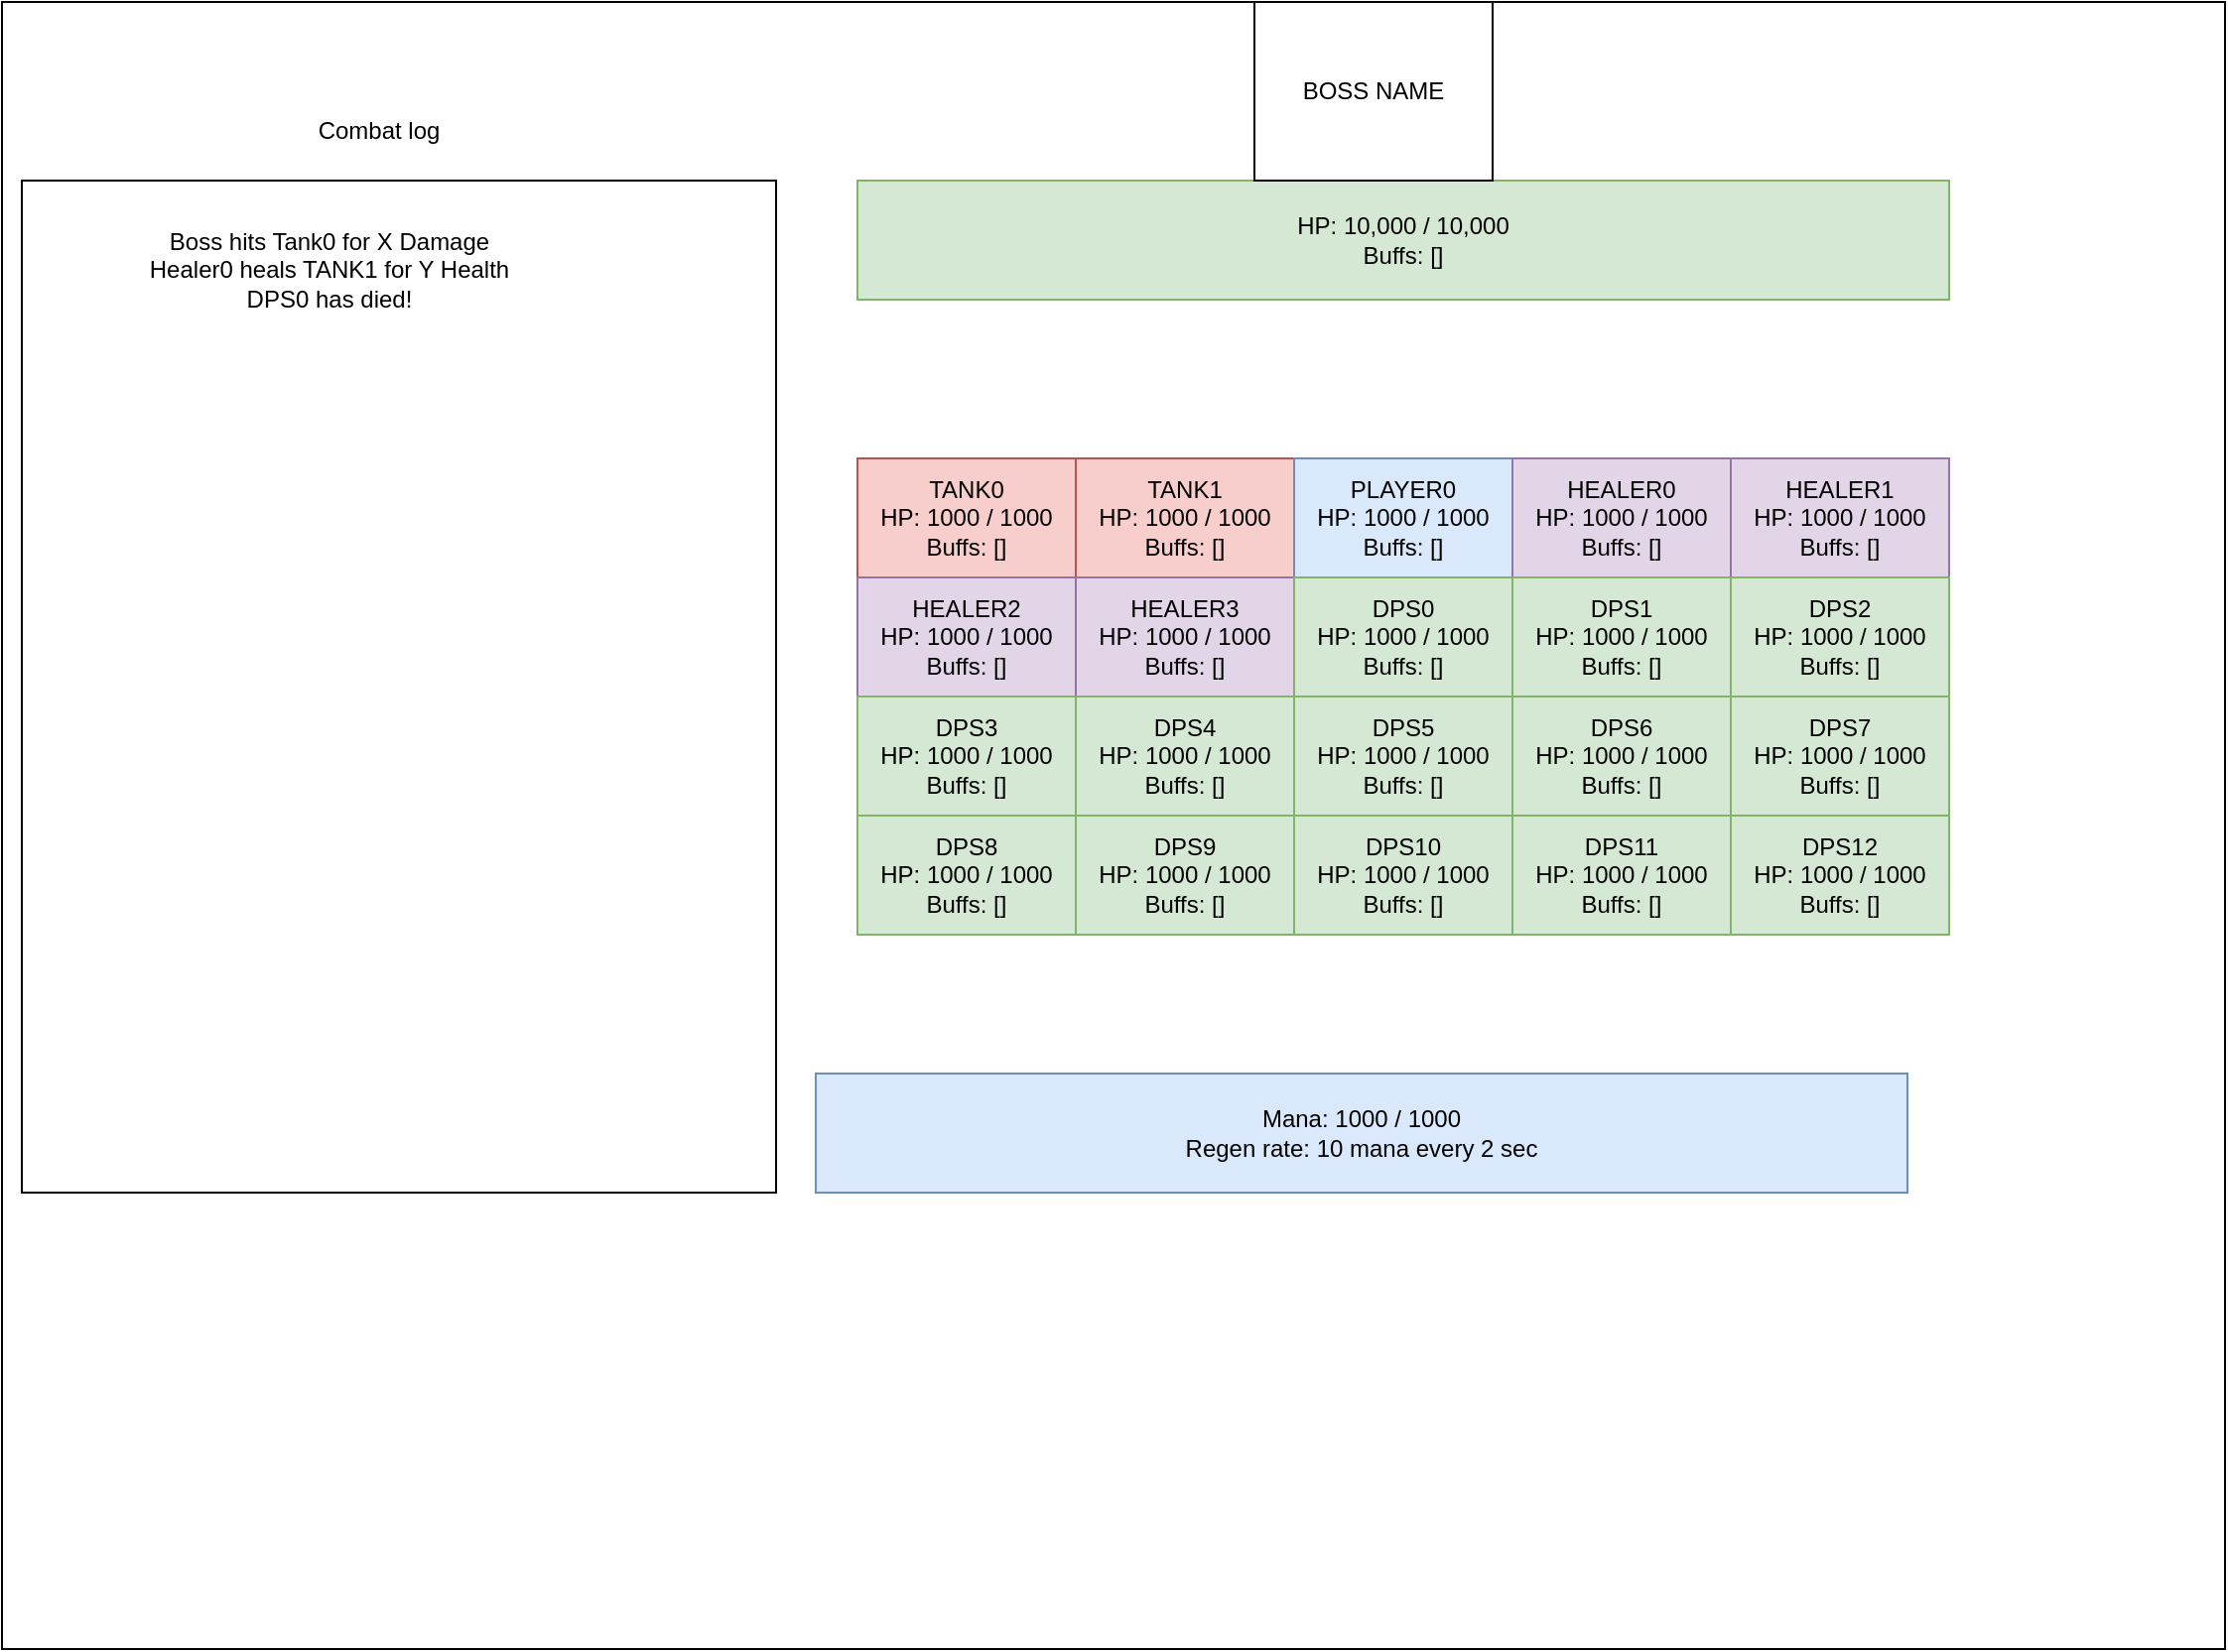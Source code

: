 <mxfile version="20.8.24" type="device"><diagram name="Sida-1" id="0dPeULr3Ku_aW48mX78f"><mxGraphModel dx="2074" dy="1156" grid="1" gridSize="10" guides="1" tooltips="1" connect="1" arrows="1" fold="1" page="1" pageScale="1" pageWidth="827" pageHeight="1169" math="0" shadow="0"><root><mxCell id="0"/><mxCell id="1" parent="0"/><mxCell id="kAmdbanFEllV3oaoN38g-4" value="" style="rounded=0;whiteSpace=wrap;html=1;movable=0;resizable=0;rotatable=0;deletable=0;editable=0;locked=1;connectable=0;" vertex="1" parent="1"><mxGeometry x="40" y="160" width="1120" height="830" as="geometry"/></mxCell><mxCell id="kAmdbanFEllV3oaoN38g-36" value="" style="group" vertex="1" connectable="0" parent="1"><mxGeometry x="471" y="390" width="550" height="240" as="geometry"/></mxCell><mxCell id="kAmdbanFEllV3oaoN38g-3" value="" style="rounded=0;whiteSpace=wrap;html=1;" vertex="1" parent="kAmdbanFEllV3oaoN38g-36"><mxGeometry width="550" height="240" as="geometry"/></mxCell><mxCell id="kAmdbanFEllV3oaoN38g-10" value="TANK0&lt;br&gt;HP: 1000 / 1000&lt;br&gt;Buffs: []" style="rounded=0;whiteSpace=wrap;html=1;fillColor=#f8cecc;strokeColor=#b85450;" vertex="1" parent="kAmdbanFEllV3oaoN38g-36"><mxGeometry width="110" height="60" as="geometry"/></mxCell><mxCell id="kAmdbanFEllV3oaoN38g-11" value="TANK1&lt;br style=&quot;border-color: var(--border-color);&quot;&gt;HP: 1000 / 1000&lt;br style=&quot;border-color: var(--border-color);&quot;&gt;Buffs: []" style="rounded=0;whiteSpace=wrap;html=1;fillColor=#f8cecc;strokeColor=#b85450;" vertex="1" parent="kAmdbanFEllV3oaoN38g-36"><mxGeometry x="110" width="110" height="60" as="geometry"/></mxCell><mxCell id="kAmdbanFEllV3oaoN38g-12" value="PLAYER0&lt;br&gt;HP: 1000 / 1000&lt;br style=&quot;border-color: var(--border-color);&quot;&gt;Buffs: []" style="rounded=0;whiteSpace=wrap;html=1;fillColor=#dae8fc;strokeColor=#6c8ebf;" vertex="1" parent="kAmdbanFEllV3oaoN38g-36"><mxGeometry x="220" width="110" height="60" as="geometry"/></mxCell><mxCell id="kAmdbanFEllV3oaoN38g-13" value="HEALER0&lt;br&gt;HP: 1000 / 1000&lt;br style=&quot;border-color: var(--border-color);&quot;&gt;Buffs: []" style="rounded=0;whiteSpace=wrap;html=1;fillColor=#e1d5e7;strokeColor=#9673a6;" vertex="1" parent="kAmdbanFEllV3oaoN38g-36"><mxGeometry x="330" width="110" height="60" as="geometry"/></mxCell><mxCell id="kAmdbanFEllV3oaoN38g-14" value="HEALER1&lt;br style=&quot;border-color: var(--border-color);&quot;&gt;HP: 1000 / 1000&lt;br style=&quot;border-color: var(--border-color);&quot;&gt;Buffs: []" style="rounded=0;whiteSpace=wrap;html=1;fillColor=#e1d5e7;strokeColor=#9673a6;" vertex="1" parent="kAmdbanFEllV3oaoN38g-36"><mxGeometry x="440" width="110" height="60" as="geometry"/></mxCell><mxCell id="kAmdbanFEllV3oaoN38g-15" value="HEALER2&lt;br&gt;HP: 1000 / 1000&lt;br&gt;Buffs: []" style="rounded=0;whiteSpace=wrap;html=1;fillColor=#e1d5e7;strokeColor=#9673a6;" vertex="1" parent="kAmdbanFEllV3oaoN38g-36"><mxGeometry y="60" width="110" height="60" as="geometry"/></mxCell><mxCell id="kAmdbanFEllV3oaoN38g-16" value="HEALER3&lt;br style=&quot;border-color: var(--border-color);&quot;&gt;HP: 1000 / 1000&lt;br style=&quot;border-color: var(--border-color);&quot;&gt;Buffs: []" style="rounded=0;whiteSpace=wrap;html=1;fillColor=#e1d5e7;strokeColor=#9673a6;" vertex="1" parent="kAmdbanFEllV3oaoN38g-36"><mxGeometry x="110" y="60" width="110" height="60" as="geometry"/></mxCell><mxCell id="kAmdbanFEllV3oaoN38g-17" value="DPS0&lt;br&gt;HP: 1000 / 1000&lt;br style=&quot;border-color: var(--border-color);&quot;&gt;Buffs: []" style="rounded=0;whiteSpace=wrap;html=1;fillColor=#d5e8d4;strokeColor=#82b366;" vertex="1" parent="kAmdbanFEllV3oaoN38g-36"><mxGeometry x="220" y="60" width="110" height="60" as="geometry"/></mxCell><mxCell id="kAmdbanFEllV3oaoN38g-18" value="DPS1&lt;br&gt;HP: 1000 / 1000&lt;br style=&quot;border-color: var(--border-color);&quot;&gt;Buffs: []" style="rounded=0;whiteSpace=wrap;html=1;fillColor=#d5e8d4;strokeColor=#82b366;" vertex="1" parent="kAmdbanFEllV3oaoN38g-36"><mxGeometry x="330" y="60" width="110" height="60" as="geometry"/></mxCell><mxCell id="kAmdbanFEllV3oaoN38g-19" value="DPS2&lt;br&gt;HP: 1000 / 1000&lt;br style=&quot;border-color: var(--border-color);&quot;&gt;Buffs: []" style="rounded=0;whiteSpace=wrap;html=1;fillColor=#d5e8d4;strokeColor=#82b366;" vertex="1" parent="kAmdbanFEllV3oaoN38g-36"><mxGeometry x="440" y="60" width="110" height="60" as="geometry"/></mxCell><mxCell id="kAmdbanFEllV3oaoN38g-20" value="DPS3&lt;br&gt;HP: 1000 / 1000&lt;br style=&quot;border-color: var(--border-color);&quot;&gt;Buffs: []" style="rounded=0;whiteSpace=wrap;html=1;fillColor=#d5e8d4;strokeColor=#82b366;" vertex="1" parent="kAmdbanFEllV3oaoN38g-36"><mxGeometry y="120" width="110" height="60" as="geometry"/></mxCell><mxCell id="kAmdbanFEllV3oaoN38g-21" value="DPS4&lt;br&gt;HP: 1000 / 1000&lt;br style=&quot;border-color: var(--border-color);&quot;&gt;Buffs: []" style="rounded=0;whiteSpace=wrap;html=1;fillColor=#d5e8d4;strokeColor=#82b366;" vertex="1" parent="kAmdbanFEllV3oaoN38g-36"><mxGeometry x="110" y="120" width="110" height="60" as="geometry"/></mxCell><mxCell id="kAmdbanFEllV3oaoN38g-22" value="DPS5&lt;br&gt;HP: 1000 / 1000&lt;br style=&quot;border-color: var(--border-color);&quot;&gt;Buffs: []" style="rounded=0;whiteSpace=wrap;html=1;fillColor=#d5e8d4;strokeColor=#82b366;" vertex="1" parent="kAmdbanFEllV3oaoN38g-36"><mxGeometry x="220" y="120" width="110" height="60" as="geometry"/></mxCell><mxCell id="kAmdbanFEllV3oaoN38g-23" value="DPS6&lt;br&gt;HP: 1000 / 1000&lt;br style=&quot;border-color: var(--border-color);&quot;&gt;Buffs: []" style="rounded=0;whiteSpace=wrap;html=1;fillColor=#d5e8d4;strokeColor=#82b366;" vertex="1" parent="kAmdbanFEllV3oaoN38g-36"><mxGeometry x="330" y="120" width="110" height="60" as="geometry"/></mxCell><mxCell id="kAmdbanFEllV3oaoN38g-25" value="DPS7&lt;br&gt;HP: 1000 / 1000&lt;br style=&quot;border-color: var(--border-color);&quot;&gt;Buffs: []" style="rounded=0;whiteSpace=wrap;html=1;fillColor=#d5e8d4;strokeColor=#82b366;" vertex="1" parent="kAmdbanFEllV3oaoN38g-36"><mxGeometry x="440" y="120" width="110" height="60" as="geometry"/></mxCell><mxCell id="kAmdbanFEllV3oaoN38g-26" value="DPS8&lt;br&gt;HP: 1000 / 1000&lt;br style=&quot;border-color: var(--border-color);&quot;&gt;Buffs: []" style="rounded=0;whiteSpace=wrap;html=1;fillColor=#d5e8d4;strokeColor=#82b366;" vertex="1" parent="kAmdbanFEllV3oaoN38g-36"><mxGeometry y="180" width="110" height="60" as="geometry"/></mxCell><mxCell id="kAmdbanFEllV3oaoN38g-27" value="DPS9&lt;br&gt;HP: 1000 / 1000&lt;br style=&quot;border-color: var(--border-color);&quot;&gt;Buffs: []" style="rounded=0;whiteSpace=wrap;html=1;fillColor=#d5e8d4;strokeColor=#82b366;" vertex="1" parent="kAmdbanFEllV3oaoN38g-36"><mxGeometry x="110" y="180" width="110" height="60" as="geometry"/></mxCell><mxCell id="kAmdbanFEllV3oaoN38g-28" value="DPS10&lt;br&gt;HP: 1000 / 1000&lt;br style=&quot;border-color: var(--border-color);&quot;&gt;Buffs: []" style="rounded=0;whiteSpace=wrap;html=1;fillColor=#d5e8d4;strokeColor=#82b366;" vertex="1" parent="kAmdbanFEllV3oaoN38g-36"><mxGeometry x="220" y="180" width="110" height="60" as="geometry"/></mxCell><mxCell id="kAmdbanFEllV3oaoN38g-29" value="DPS11&lt;br&gt;HP: 1000 / 1000&lt;br style=&quot;border-color: var(--border-color);&quot;&gt;Buffs: []" style="rounded=0;whiteSpace=wrap;html=1;fillColor=#d5e8d4;strokeColor=#82b366;" vertex="1" parent="kAmdbanFEllV3oaoN38g-36"><mxGeometry x="330" y="180" width="110" height="60" as="geometry"/></mxCell><mxCell id="kAmdbanFEllV3oaoN38g-30" value="DPS12&lt;br&gt;HP: 1000 / 1000&lt;br style=&quot;border-color: var(--border-color);&quot;&gt;Buffs: []" style="rounded=0;whiteSpace=wrap;html=1;fillColor=#d5e8d4;strokeColor=#82b366;" vertex="1" parent="kAmdbanFEllV3oaoN38g-36"><mxGeometry x="440" y="180" width="110" height="60" as="geometry"/></mxCell><mxCell id="kAmdbanFEllV3oaoN38g-37" value="HP: 10,000 / 10,000&lt;br&gt;Buffs: []" style="rounded=0;whiteSpace=wrap;html=1;fillColor=#d5e8d4;strokeColor=#82b366;" vertex="1" parent="1"><mxGeometry x="471" y="250" width="550" height="60" as="geometry"/></mxCell><mxCell id="kAmdbanFEllV3oaoN38g-38" value="BOSS NAME" style="rounded=0;whiteSpace=wrap;html=1;" vertex="1" parent="1"><mxGeometry x="671" y="160" width="120" height="90" as="geometry"/></mxCell><mxCell id="kAmdbanFEllV3oaoN38g-39" value="Mana: 1000 / 1000&lt;br&gt;Regen rate: 10 mana every 2 sec" style="rounded=0;whiteSpace=wrap;html=1;fillColor=#dae8fc;strokeColor=#6c8ebf;" vertex="1" parent="1"><mxGeometry x="450" y="700" width="550" height="60" as="geometry"/></mxCell><mxCell id="kAmdbanFEllV3oaoN38g-41" value="" style="rounded=0;whiteSpace=wrap;html=1;" vertex="1" parent="1"><mxGeometry x="50" y="250" width="380" height="510" as="geometry"/></mxCell><mxCell id="kAmdbanFEllV3oaoN38g-45" value="Combat log" style="text;html=1;strokeColor=none;fillColor=none;align=center;verticalAlign=middle;whiteSpace=wrap;rounded=0;" vertex="1" parent="1"><mxGeometry x="190" y="210" width="80" height="30" as="geometry"/></mxCell><mxCell id="kAmdbanFEllV3oaoN38g-46" value="Boss hits Tank0 for X Damage&lt;br&gt;Healer0 heals TANK1 for Y Health&lt;br&gt;DPS0 has died!" style="text;html=1;strokeColor=none;fillColor=none;align=center;verticalAlign=middle;whiteSpace=wrap;rounded=0;" vertex="1" parent="1"><mxGeometry x="90" y="280" width="230" height="30" as="geometry"/></mxCell></root></mxGraphModel></diagram></mxfile>